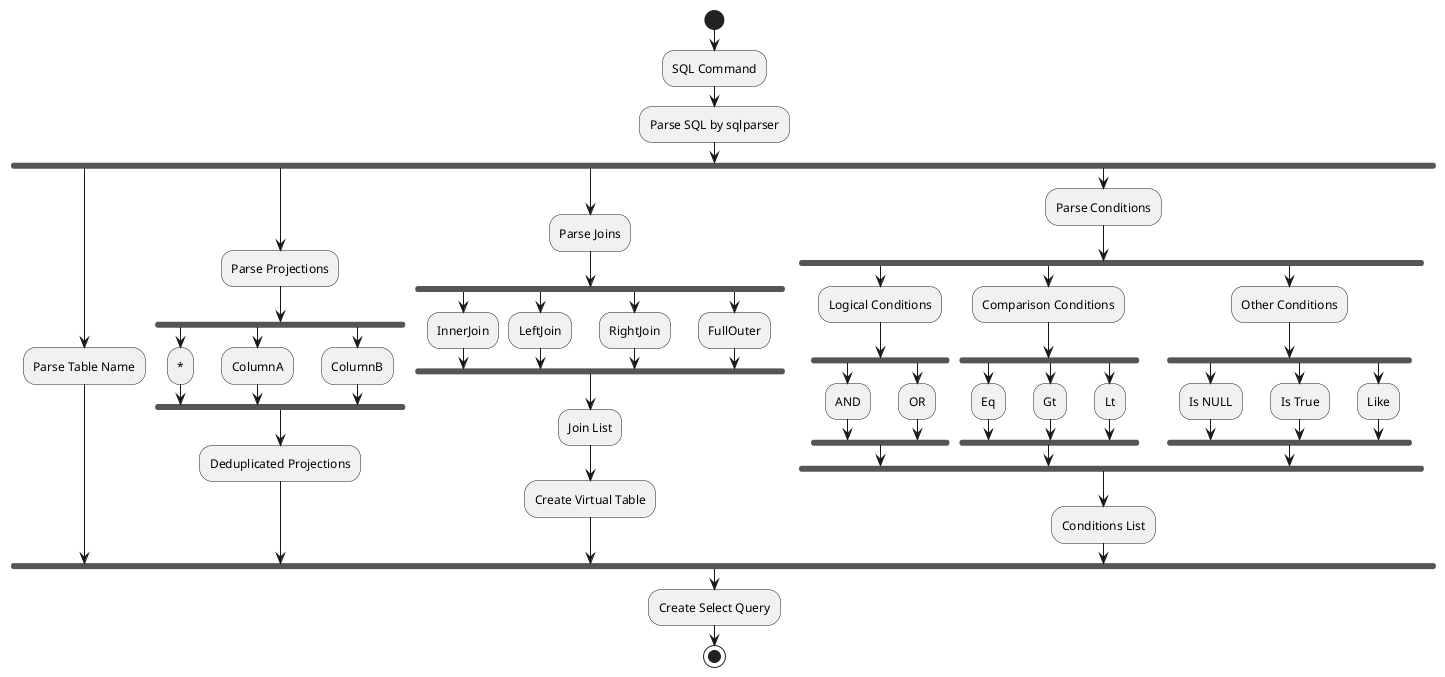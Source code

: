 @startuml
start
:SQL Command;
:Parse SQL by sqlparser;
fork
:Parse Table Name;
fork again
:Parse Projections;
fork
:*;
fork again
:ColumnA;
fork again
:ColumnB;
endfork
:Deduplicated Projections;

fork again
:Parse Joins;
fork
:InnerJoin;
fork again
:LeftJoin;
fork again
:RightJoin;
fork again
:FullOuter;
endfork
:Join List;
:Create Virtual Table;


fork again
:Parse Conditions;
fork
:Logical Conditions;
fork
:AND;
fork again
:OR;
endfork
fork again
:Comparison Conditions;
fork
:Eq;
fork again
:Gt;
fork again
:Lt;
endfork
fork again
:Other Conditions;
fork
:Is NULL;
fork again
:Is True;
fork again
:Like;
endfork
endfork
:Conditions List;
endfork
:Create Select Query;
stop
@enduml